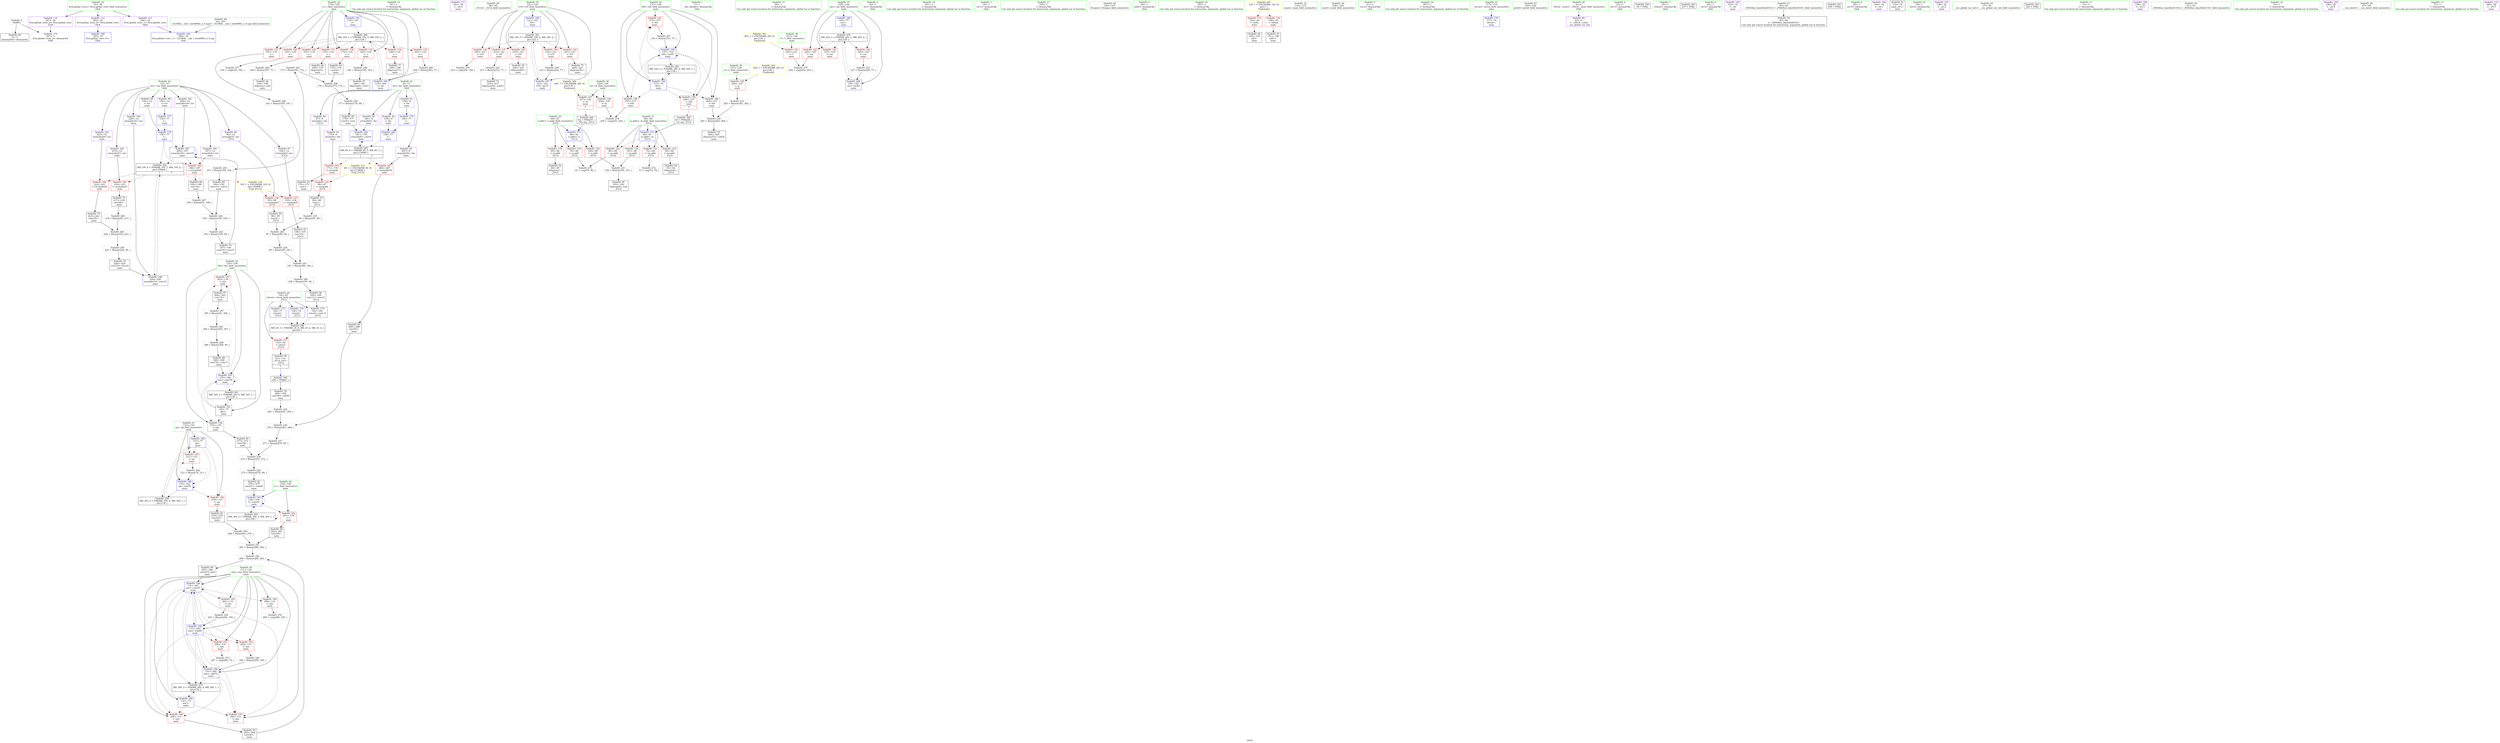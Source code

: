 digraph "SVFG" {
	label="SVFG";

	Node0x55a3c2ee62e0 [shape=record,color=grey,label="{NodeID: 0\nNullPtr}"];
	Node0x55a3c2ee62e0 -> Node0x55a3c2ef95d0[style=solid];
	Node0x55a3c2ee62e0 -> Node0x55a3c2f0da20[style=solid];
	Node0x55a3c2f16410 [shape=record,color=grey,label="{NodeID: 263\n173 = Binary(91, 172, )\n}"];
	Node0x55a3c2f16410 -> Node0x55a3c2f15c90[style=solid];
	Node0x55a3c2f0e270 [shape=record,color=blue,label="{NodeID: 180\n158\<--77\n\<--\nmain\n}"];
	Node0x55a3c2f0e270 -> Node0x55a3c2f26070[style=dashed];
	Node0x55a3c2f06230 [shape=record,color=purple,label="{NodeID: 97\n104\<--12\narrayidx9\<--inv\n_Z1Cii\n}"];
	Node0x55a3c2f06230 -> Node0x55a3c2f0b6d0[style=solid];
	Node0x55a3c2f03e70 [shape=record,color=green,label="{NodeID: 14\n91\<--1\n\<--dummyObj\nCan only get source location for instruction, argument, global var or function.}"];
	Node0x55a3c2f17910 [shape=record,color=grey,label="{NodeID: 277\n164 = cmp(163, 165, )\n}"];
	Node0x55a3c2f08e90 [shape=record,color=blue,label="{NodeID: 194\n131\<--287\nans\<--conv67\nmain\n}"];
	Node0x55a3c2f08e90 -> Node0x55a3c2f0c7e0[style=dashed];
	Node0x55a3c2f08e90 -> Node0x55a3c2f0c8b0[style=dashed];
	Node0x55a3c2f08e90 -> Node0x55a3c2f0c980[style=dashed];
	Node0x55a3c2f08e90 -> Node0x55a3c2f0ca50[style=dashed];
	Node0x55a3c2f08e90 -> Node0x55a3c2f0cb20[style=dashed];
	Node0x55a3c2f08e90 -> Node0x55a3c2f0cbf0[style=dashed];
	Node0x55a3c2f08e90 -> Node0x55a3c2f08e90[style=dashed];
	Node0x55a3c2f08e90 -> Node0x55a3c2f08f60[style=dashed];
	Node0x55a3c2f08e90 -> Node0x55a3c2f09030[style=dashed];
	Node0x55a3c2f08e90 -> Node0x55a3c2f21070[style=dashed];
	Node0x55a3c2f05d70 [shape=record,color=purple,label="{NodeID: 111\n321\<--30\n\<--.str.6\nmain\n}"];
	Node0x55a3c2f04850 [shape=record,color=green,label="{NodeID: 28\n59\<--60\n_Z1Cii\<--_Z1Cii_field_insensitive\n}"];
	Node0x55a3c2f24c70 [shape=record,color=black,label="{NodeID: 291\nMR_18V_3 = PHI(MR_18V_4, MR_18V_2, )\npts\{122 \}\n}"];
	Node0x55a3c2f24c70 -> Node0x55a3c2f0be20[style=dashed];
	Node0x55a3c2f24c70 -> Node0x55a3c2f0bef0[style=dashed];
	Node0x55a3c2f24c70 -> Node0x55a3c2f0bfc0[style=dashed];
	Node0x55a3c2f24c70 -> Node0x55a3c2f0c090[style=dashed];
	Node0x55a3c2f24c70 -> Node0x55a3c2f0c160[style=dashed];
	Node0x55a3c2f24c70 -> Node0x55a3c2f0e820[style=dashed];
	Node0x55a3c2f0b530 [shape=record,color=red,label="{NodeID: 125\n88\<--87\n\<--arrayidx\n_Z1Cii\n}"];
	Node0x55a3c2f0b530 -> Node0x55a3c2f06a00[style=solid];
	Node0x55a3c2f053e0 [shape=record,color=green,label="{NodeID: 42\n135\<--136\nbin\<--bin_field_insensitive\nmain\n}"];
	Node0x55a3c2f053e0 -> Node0x55a3c2f0ce60[style=solid];
	Node0x55a3c2f053e0 -> Node0x55a3c2f0cf30[style=solid];
	Node0x55a3c2f053e0 -> Node0x55a3c2f0eb60[style=solid];
	Node0x55a3c2f053e0 -> Node0x55a3c2f09100[style=solid];
	Node0x55a3c2f0c090 [shape=record,color=red,label="{NodeID: 139\n227\<--121\n\<--i19\nmain\n}"];
	Node0x55a3c2f0c090 -> Node0x55a3c2f07d80[style=solid];
	Node0x55a3c2f06c70 [shape=record,color=black,label="{NodeID: 56\n103\<--102\nidxprom8\<--sub\n_Z1Cii\n}"];
	Node0x55a3c2f12b80 [shape=record,color=grey,label="{NodeID: 236\n270 = Binary(261, 269, )\n}"];
	Node0x55a3c2f12b80 -> Node0x55a3c2f12d00[style=solid];
	Node0x55a3c2f0cbf0 [shape=record,color=red,label="{NodeID: 153\n320\<--131\n\<--ans\nmain\n}"];
	Node0x55a3c2f077d0 [shape=record,color=black,label="{NodeID: 70\n197\<--196\nconv16\<--rem15\nmain\n}"];
	Node0x55a3c2f077d0 -> Node0x55a3c2f0e4e0[style=solid];
	Node0x55a3c2f0a1c0 [shape=record,color=grey,label="{NodeID: 250\n280 = Binary(91, 279, )\n}"];
	Node0x55a3c2f0a1c0 -> Node0x55a3c2f0a340[style=solid];
	Node0x55a3c2f0d750 [shape=record,color=red,label="{NodeID: 167\n268\<--267\n\<--arrayidx54\nmain\n}"];
	Node0x55a3c2f0d750 -> Node0x55a3c2f07ff0[style=solid];
	Node0x55a3c2f08330 [shape=record,color=black,label="{NodeID: 84\n282\<--281\nconv64\<--\nmain\n}"];
	Node0x55a3c2f08330 -> Node0x55a3c2f0a340[style=solid];
	Node0x55a3c2ef7e50 [shape=record,color=green,label="{NodeID: 1\n7\<--1\n__dso_handle\<--dummyObj\nGlob }"];
	Node0x55a3c2f16590 [shape=record,color=grey,label="{NodeID: 264\n224 = Binary(218, 223, )\n}"];
	Node0x55a3c2f16590 -> Node0x55a3c2f16710[style=solid];
	Node0x55a3c2f0e340 [shape=record,color=blue,label="{NodeID: 181\n119\<--161\ni\<--\nmain\n}"];
	Node0x55a3c2f0e340 -> Node0x55a3c2f25b70[style=dashed];
	Node0x55a3c2f06300 [shape=record,color=purple,label="{NodeID: 98\n152\<--12\n\<--inv\nmain\n}"];
	Node0x55a3c2f06300 -> Node0x55a3c2f0e000[style=solid];
	Node0x55a3c2f03f00 [shape=record,color=green,label="{NodeID: 15\n99\<--1\n\<--dummyObj\nCan only get source location for instruction, argument, global var or function.}"];
	Node0x55a3c2f20b70 [shape=record,color=black,label="{NodeID: 278\nMR_22V_3 = PHI(MR_22V_4, MR_22V_2, )\npts\{126 \}\n}"];
	Node0x55a3c2f20b70 -> Node0x55a3c2f0c300[style=dashed];
	Node0x55a3c2f20b70 -> Node0x55a3c2f0c3d0[style=dashed];
	Node0x55a3c2f20b70 -> Node0x55a3c2f0c4a0[style=dashed];
	Node0x55a3c2f20b70 -> Node0x55a3c2f09370[style=dashed];
	Node0x55a3c2f08f60 [shape=record,color=blue,label="{NodeID: 195\n131\<--293\nans\<--sub69\nmain\n}"];
	Node0x55a3c2f08f60 -> Node0x55a3c2f0c7e0[style=dashed];
	Node0x55a3c2f08f60 -> Node0x55a3c2f0ca50[style=dashed];
	Node0x55a3c2f08f60 -> Node0x55a3c2f0cb20[style=dashed];
	Node0x55a3c2f08f60 -> Node0x55a3c2f0cbf0[style=dashed];
	Node0x55a3c2f08f60 -> Node0x55a3c2f08e90[style=dashed];
	Node0x55a3c2f08f60 -> Node0x55a3c2f09030[style=dashed];
	Node0x55a3c2f08f60 -> Node0x55a3c2f21070[style=dashed];
	Node0x55a3c2f05e40 [shape=record,color=purple,label="{NodeID: 112\n345\<--32\nllvm.global_ctors_0\<--llvm.global_ctors\nGlob }"];
	Node0x55a3c2f05e40 -> Node0x55a3c2f0d820[style=solid];
	Node0x55a3c2f04920 [shape=record,color=green,label="{NodeID: 29\n64\<--65\nretval\<--retval_field_insensitive\n_Z1Cii\n}"];
	Node0x55a3c2f04920 -> Node0x55a3c2f0aeb0[style=solid];
	Node0x55a3c2f04920 -> Node0x55a3c2f0dcc0[style=solid];
	Node0x55a3c2f04920 -> Node0x55a3c2f0dd90[style=solid];
	Node0x55a3c2f04920 -> Node0x55a3c2f0de60[style=solid];
	Node0x55a3c2f25170 [shape=record,color=black,label="{NodeID: 292\nMR_10V_6 = PHI(MR_10V_7, MR_10V_4, )\npts\{150000 \}\n|{|<s3>7}}"];
	Node0x55a3c2f25170 -> Node0x55a3c2f0d5b0[style=dashed];
	Node0x55a3c2f25170 -> Node0x55a3c2f0d680[style=dashed];
	Node0x55a3c2f25170 -> Node0x55a3c2f0e750[style=dashed];
	Node0x55a3c2f25170:s3 -> Node0x55a3c2f28980[style=dashed,color=red];
	Node0x55a3c2f0b600 [shape=record,color=red,label="{NodeID: 126\n95\<--94\n\<--arrayidx5\n_Z1Cii\n}"];
	Node0x55a3c2f0b600 -> Node0x55a3c2f06ba0[style=solid];
	Node0x55a3c2f054b0 [shape=record,color=green,label="{NodeID: 43\n137\<--138\ni44\<--i44_field_insensitive\nmain\n}"];
	Node0x55a3c2f054b0 -> Node0x55a3c2f0d000[style=solid];
	Node0x55a3c2f054b0 -> Node0x55a3c2f0d0d0[style=solid];
	Node0x55a3c2f054b0 -> Node0x55a3c2f0d1a0[style=solid];
	Node0x55a3c2f054b0 -> Node0x55a3c2f0d270[style=solid];
	Node0x55a3c2f054b0 -> Node0x55a3c2f08cf0[style=solid];
	Node0x55a3c2f054b0 -> Node0x55a3c2f092a0[style=solid];
	Node0x55a3c2f0c160 [shape=record,color=red,label="{NodeID: 140\n232\<--121\n\<--i19\nmain\n}"];
	Node0x55a3c2f0c160 -> Node0x55a3c2f0a940[style=solid];
	Node0x55a3c2f06d40 [shape=record,color=black,label="{NodeID: 57\n106\<--105\nconv10\<--\n_Z1Cii\n}"];
	Node0x55a3c2f06d40 -> Node0x55a3c2f13300[style=solid];
	Node0x55a3c2f12d00 [shape=record,color=grey,label="{NodeID: 237\n271 = Binary(270, 99, )\n}"];
	Node0x55a3c2f12d00 -> Node0x55a3c2f13000[style=solid];
	Node0x55a3c2f0ccc0 [shape=record,color=red,label="{NodeID: 154\n278\<--133\n\<--op\nmain\n}"];
	Node0x55a3c2f0ccc0 -> Node0x55a3c2f08260[style=solid];
	Node0x55a3c2f078a0 [shape=record,color=black,label="{NodeID: 71\n199\<--198\nidxprom17\<--\nmain\n}"];
	Node0x55a3c2f0a340 [shape=record,color=grey,label="{NodeID: 251\n283 = Binary(280, 282, )\n}"];
	Node0x55a3c2f0a340 -> Node0x55a3c2f0a4c0[style=solid];
	Node0x55a3c2f0d820 [shape=record,color=blue,label="{NodeID: 168\n345\<--33\nllvm.global_ctors_0\<--\nGlob }"];
	Node0x55a3c2f08400 [shape=record,color=black,label="{NodeID: 85\n285\<--284\nconv66\<--\nmain\n}"];
	Node0x55a3c2f08400 -> Node0x55a3c2f0a4c0[style=solid];
	Node0x55a3c2ee60b0 [shape=record,color=green,label="{NodeID: 2\n16\<--1\n.str\<--dummyObj\nGlob }"];
	Node0x55a3c2f16710 [shape=record,color=grey,label="{NodeID: 265\n225 = Binary(224, 99, )\n}"];
	Node0x55a3c2f16710 -> Node0x55a3c2f07cb0[style=solid];
	Node0x55a3c2f0e410 [shape=record,color=blue,label="{NodeID: 182\n181\<--178\narrayidx6\<--conv4\nmain\n}"];
	Node0x55a3c2f0e410 -> Node0x55a3c2f26070[style=dashed];
	Node0x55a3c2f063d0 [shape=record,color=purple,label="{NodeID: 99\n154\<--12\n\<--inv\nmain\n}"];
	Node0x55a3c2f063d0 -> Node0x55a3c2f0e0d0[style=solid];
	Node0x55a3c2f03f90 [shape=record,color=green,label="{NodeID: 16\n161\<--1\n\<--dummyObj\nCan only get source location for instruction, argument, global var or function.}"];
	Node0x55a3c2f21070 [shape=record,color=black,label="{NodeID: 279\nMR_28V_2 = PHI(MR_28V_4, MR_28V_1, )\npts\{132 \}\n}"];
	Node0x55a3c2f21070 -> Node0x55a3c2f0e9c0[style=dashed];
	Node0x55a3c2f09030 [shape=record,color=blue,label="{NodeID: 196\n131\<--300\nans\<--add72\nmain\n}"];
	Node0x55a3c2f09030 -> Node0x55a3c2f0c7e0[style=dashed];
	Node0x55a3c2f09030 -> Node0x55a3c2f0cbf0[style=dashed];
	Node0x55a3c2f09030 -> Node0x55a3c2f08e90[style=dashed];
	Node0x55a3c2f09030 -> Node0x55a3c2f21070[style=dashed];
	Node0x55a3c2f05f10 [shape=record,color=purple,label="{NodeID: 113\n346\<--32\nllvm.global_ctors_1\<--llvm.global_ctors\nGlob }"];
	Node0x55a3c2f05f10 -> Node0x55a3c2f0d920[style=solid];
	Node0x55a3c2f049f0 [shape=record,color=green,label="{NodeID: 30\n66\<--67\nn.addr\<--n.addr_field_insensitive\n_Z1Cii\n}"];
	Node0x55a3c2f049f0 -> Node0x55a3c2f0af80[style=solid];
	Node0x55a3c2f049f0 -> Node0x55a3c2f0b050[style=solid];
	Node0x55a3c2f049f0 -> Node0x55a3c2f0b120[style=solid];
	Node0x55a3c2f049f0 -> Node0x55a3c2f0db20[style=solid];
	Node0x55a3c2f0b6d0 [shape=record,color=red,label="{NodeID: 127\n105\<--104\n\<--arrayidx9\n_Z1Cii\n}"];
	Node0x55a3c2f0b6d0 -> Node0x55a3c2f06d40[style=solid];
	Node0x55a3c2f05580 [shape=record,color=green,label="{NodeID: 44\n139\<--140\nt\<--t_field_insensitive\nmain\n}"];
	Node0x55a3c2f05580 -> Node0x55a3c2f0d340[style=solid];
	Node0x55a3c2f05580 -> Node0x55a3c2f08dc0[style=solid];
	Node0x55a3c2f0c230 [shape=record,color=red,label="{NodeID: 141\n243\<--123\n\<--T\nmain\n}"];
	Node0x55a3c2f0c230 -> Node0x55a3c2f17610[style=solid];
	Node0x55a3c2f06e10 [shape=record,color=black,label="{NodeID: 58\n109\<--108\nconv13\<--rem12\n_Z1Cii\n}"];
	Node0x55a3c2f06e10 -> Node0x55a3c2f0de60[style=solid];
	Node0x55a3c2f12e80 [shape=record,color=grey,label="{NodeID: 238\n98 = Binary(97, 99, )\n}"];
	Node0x55a3c2f12e80 -> Node0x55a3c2f13300[style=solid];
	Node0x55a3c2f0cd90 [shape=record,color=red,label="{NodeID: 155\n311\<--133\n\<--op\nmain\n}"];
	Node0x55a3c2f0cd90 -> Node0x55a3c2f16290[style=solid];
	Node0x55a3c2f07970 [shape=record,color=black,label="{NodeID: 72\n214\<--213\nidxprom24\<--sub23\nmain\n}"];
	Node0x55a3c2f0a4c0 [shape=record,color=grey,label="{NodeID: 252\n286 = Binary(285, 283, )\n}"];
	Node0x55a3c2f0a4c0 -> Node0x55a3c2f084d0[style=solid];
	Node0x55a3c2f0d920 [shape=record,color=blue,label="{NodeID: 169\n346\<--34\nllvm.global_ctors_1\<--_GLOBAL__sub_I_lzw4896s_2_0.cpp\nGlob }"];
	Node0x55a3c2f084d0 [shape=record,color=black,label="{NodeID: 86\n287\<--286\nconv67\<--add\nmain\n}"];
	Node0x55a3c2f084d0 -> Node0x55a3c2f08e90[style=solid];
	Node0x55a3c2ef8310 [shape=record,color=green,label="{NodeID: 3\n18\<--1\n.str.1\<--dummyObj\nGlob }"];
	Node0x55a3c2f16890 [shape=record,color=grey,label="{NodeID: 266\n168 = Binary(167, 77, )\n}"];
	Node0x55a3c2f16890 -> Node0x55a3c2f07150[style=solid];
	Node0x55a3c2f0e4e0 [shape=record,color=blue,label="{NodeID: 183\n200\<--197\narrayidx18\<--conv16\nmain\n}"];
	Node0x55a3c2f0e4e0 -> Node0x55a3c2f0d4e0[style=dashed];
	Node0x55a3c2f0e4e0 -> Node0x55a3c2f0e4e0[style=dashed];
	Node0x55a3c2f0e4e0 -> Node0x55a3c2f25170[style=dashed];
	Node0x55a3c2f064a0 [shape=record,color=purple,label="{NodeID: 100\n187\<--12\narrayidx9\<--inv\nmain\n}"];
	Node0x55a3c2f064a0 -> Node0x55a3c2f0d4e0[style=solid];
	Node0x55a3c2f04020 [shape=record,color=green,label="{NodeID: 17\n165\<--1\n\<--dummyObj\nCan only get source location for instruction, argument, global var or function.}"];
	Node0x55a3c2f21570 [shape=record,color=black,label="{NodeID: 280\nMR_30V_2 = PHI(MR_30V_4, MR_30V_1, )\npts\{134 \}\n}"];
	Node0x55a3c2f21570 -> Node0x55a3c2f0ea90[style=dashed];
	Node0x55a3c2f09100 [shape=record,color=blue,label="{NodeID: 197\n135\<--309\nbin\<--conv78\nmain\n}"];
	Node0x55a3c2f09100 -> Node0x55a3c2f0ce60[style=dashed];
	Node0x55a3c2f09100 -> Node0x55a3c2f0cf30[style=dashed];
	Node0x55a3c2f09100 -> Node0x55a3c2f09100[style=dashed];
	Node0x55a3c2f09100 -> Node0x55a3c2f21a70[style=dashed];
	Node0x55a3c2f06010 [shape=record,color=purple,label="{NodeID: 114\n347\<--32\nllvm.global_ctors_2\<--llvm.global_ctors\nGlob }"];
	Node0x55a3c2f06010 -> Node0x55a3c2f0da20[style=solid];
	Node0x55a3c2f04ac0 [shape=record,color=green,label="{NodeID: 31\n68\<--69\nm.addr\<--m.addr_field_insensitive\n_Z1Cii\n}"];
	Node0x55a3c2f04ac0 -> Node0x55a3c2f0b1f0[style=solid];
	Node0x55a3c2f04ac0 -> Node0x55a3c2f0b2c0[style=solid];
	Node0x55a3c2f04ac0 -> Node0x55a3c2f0b390[style=solid];
	Node0x55a3c2f04ac0 -> Node0x55a3c2f0b460[style=solid];
	Node0x55a3c2f04ac0 -> Node0x55a3c2f0dbf0[style=solid];
	Node0x55a3c2f25b70 [shape=record,color=black,label="{NodeID: 294\nMR_16V_3 = PHI(MR_16V_4, MR_16V_2, )\npts\{120 \}\n}"];
	Node0x55a3c2f25b70 -> Node0x55a3c2f0b7a0[style=dashed];
	Node0x55a3c2f25b70 -> Node0x55a3c2f0b870[style=dashed];
	Node0x55a3c2f25b70 -> Node0x55a3c2f0b940[style=dashed];
	Node0x55a3c2f25b70 -> Node0x55a3c2f0ba10[style=dashed];
	Node0x55a3c2f25b70 -> Node0x55a3c2f0bae0[style=dashed];
	Node0x55a3c2f25b70 -> Node0x55a3c2f0bbb0[style=dashed];
	Node0x55a3c2f25b70 -> Node0x55a3c2f0bc80[style=dashed];
	Node0x55a3c2f25b70 -> Node0x55a3c2f0bd50[style=dashed];
	Node0x55a3c2f25b70 -> Node0x55a3c2f0e5b0[style=dashed];
	Node0x55a3c2f0b7a0 [shape=record,color=red,label="{NodeID: 128\n163\<--119\n\<--i\nmain\n}"];
	Node0x55a3c2f0b7a0 -> Node0x55a3c2f17910[style=solid];
	Node0x55a3c2f05650 [shape=record,color=green,label="{NodeID: 45\n146\<--147\nfreopen\<--freopen_field_insensitive\n}"];
	Node0x55a3c2f0c300 [shape=record,color=red,label="{NodeID: 142\n242\<--125\n\<--cas\nmain\n}"];
	Node0x55a3c2f0c300 -> Node0x55a3c2f17610[style=solid];
	Node0x55a3c2f06ee0 [shape=record,color=black,label="{NodeID: 59\n61\<--112\n_Z1Cii_ret\<--\n_Z1Cii\n|{<s0>7}}"];
	Node0x55a3c2f06ee0:s0 -> Node0x55a3c2f35b40[style=solid,color=blue];
	Node0x55a3c2f13000 [shape=record,color=grey,label="{NodeID: 239\n274 = Binary(271, 273, )\n}"];
	Node0x55a3c2f13000 -> Node0x55a3c2f13480[style=solid];
	Node0x55a3c2f0ce60 [shape=record,color=red,label="{NodeID: 156\n272\<--135\n\<--bin\nmain\n}"];
	Node0x55a3c2f0ce60 -> Node0x55a3c2f080c0[style=solid];
	Node0x55a3c2f07a40 [shape=record,color=black,label="{NodeID: 73\n217\<--216\nconv26\<--\nmain\n}"];
	Node0x55a3c2f07a40 -> Node0x55a3c2f16d10[style=solid];
	Node0x55a3c2f0a640 [shape=record,color=grey,label="{NodeID: 253\n327 = Binary(326, 77, )\n}"];
	Node0x55a3c2f0a640 -> Node0x55a3c2f09370[style=solid];
	Node0x55a3c2f0da20 [shape=record,color=blue, style = dotted,label="{NodeID: 170\n347\<--3\nllvm.global_ctors_2\<--dummyVal\nGlob }"];
	Node0x55a3c2f085a0 [shape=record,color=black,label="{NodeID: 87\n304\<--303\nconv74\<--\nmain\n}"];
	Node0x55a3c2f085a0 -> Node0x55a3c2f0ac40[style=solid];
	Node0x55a3c2ee64e0 [shape=record,color=green,label="{NodeID: 4\n20\<--1\nstdin\<--dummyObj\nGlob }"];
	Node0x55a3c2f16a10 [shape=record,color=grey,label="{NodeID: 267\n316 = Binary(315, 77, )\n}"];
	Node0x55a3c2f16a10 -> Node0x55a3c2f092a0[style=solid];
	Node0x55a3c2f0e5b0 [shape=record,color=blue,label="{NodeID: 184\n119\<--204\ni\<--inc\nmain\n}"];
	Node0x55a3c2f0e5b0 -> Node0x55a3c2f25b70[style=dashed];
	Node0x55a3c2f06570 [shape=record,color=purple,label="{NodeID: 101\n200\<--12\narrayidx18\<--inv\nmain\n}"];
	Node0x55a3c2f06570 -> Node0x55a3c2f0e4e0[style=solid];
	Node0x55a3c2f040b0 [shape=record,color=green,label="{NodeID: 18\n185\<--1\n\<--dummyObj\nCan only get source location for instruction, argument, global var or function.}"];
	Node0x55a3c2f21a70 [shape=record,color=black,label="{NodeID: 281\nMR_32V_2 = PHI(MR_32V_4, MR_32V_1, )\npts\{136 \}\n}"];
	Node0x55a3c2f21a70 -> Node0x55a3c2f0eb60[style=dashed];
	Node0x55a3c2f091d0 [shape=record,color=blue,label="{NodeID: 198\n133\<--312\nop\<--sub79\nmain\n}"];
	Node0x55a3c2f091d0 -> Node0x55a3c2f0ccc0[style=dashed];
	Node0x55a3c2f091d0 -> Node0x55a3c2f0cd90[style=dashed];
	Node0x55a3c2f091d0 -> Node0x55a3c2f091d0[style=dashed];
	Node0x55a3c2f091d0 -> Node0x55a3c2f21570[style=dashed];
	Node0x55a3c2f0ad10 [shape=record,color=red,label="{NodeID: 115\n142\<--20\n\<--stdin\nmain\n}"];
	Node0x55a3c2f0ad10 -> Node0x55a3c2f06fb0[style=solid];
	Node0x55a3c2f04b90 [shape=record,color=green,label="{NodeID: 32\n114\<--115\nmain\<--main_field_insensitive\n}"];
	Node0x55a3c2f26070 [shape=record,color=black,label="{NodeID: 295\nMR_8V_4 = PHI(MR_8V_5, MR_8V_3, )\npts\{110000 \}\n|{|<s3>7}}"];
	Node0x55a3c2f26070 -> Node0x55a3c2f0d410[style=dashed];
	Node0x55a3c2f26070 -> Node0x55a3c2f0d750[style=dashed];
	Node0x55a3c2f26070 -> Node0x55a3c2f0e410[style=dashed];
	Node0x55a3c2f26070:s3 -> Node0x55a3c2f288a0[style=dashed,color=red];
	Node0x55a3c2f0b870 [shape=record,color=red,label="{NodeID: 129\n167\<--119\n\<--i\nmain\n}"];
	Node0x55a3c2f0b870 -> Node0x55a3c2f16890[style=solid];
	Node0x55a3c2f05750 [shape=record,color=green,label="{NodeID: 46\n238\<--239\nscanf\<--scanf_field_insensitive\n}"];
	Node0x55a3c2f0c3d0 [shape=record,color=red,label="{NodeID: 143\n319\<--125\n\<--cas\nmain\n}"];
	Node0x55a3c2f06fb0 [shape=record,color=black,label="{NodeID: 60\n145\<--142\ncall\<--\nmain\n}"];
	Node0x55a3c2f13180 [shape=record,color=grey,label="{NodeID: 240\n97 = Binary(90, 96, )\n}"];
	Node0x55a3c2f13180 -> Node0x55a3c2f12e80[style=solid];
	Node0x55a3c2f0cf30 [shape=record,color=red,label="{NodeID: 157\n303\<--135\n\<--bin\nmain\n}"];
	Node0x55a3c2f0cf30 -> Node0x55a3c2f085a0[style=solid];
	Node0x55a3c2f07b10 [shape=record,color=black,label="{NodeID: 74\n220\<--219\nidxprom28\<--\nmain\n}"];
	Node0x55a3c2f0a7c0 [shape=record,color=grey,label="{NodeID: 254\n293 = Binary(292, 185, )\n}"];
	Node0x55a3c2f0a7c0 -> Node0x55a3c2f08f60[style=solid];
	Node0x55a3c2f0db20 [shape=record,color=blue,label="{NodeID: 171\n66\<--62\nn.addr\<--n\n_Z1Cii\n}"];
	Node0x55a3c2f0db20 -> Node0x55a3c2f0af80[style=dashed];
	Node0x55a3c2f0db20 -> Node0x55a3c2f0b050[style=dashed];
	Node0x55a3c2f0db20 -> Node0x55a3c2f0b120[style=dashed];
	Node0x55a3c2f08670 [shape=record,color=black,label="{NodeID: 88\n309\<--308\nconv78\<--rem77\nmain\n}"];
	Node0x55a3c2f08670 -> Node0x55a3c2f09100[style=solid];
	Node0x55a3c2ee6570 [shape=record,color=green,label="{NodeID: 5\n21\<--1\n.str.2\<--dummyObj\nGlob }"];
	Node0x55a3c2f16b90 [shape=record,color=grey,label="{NodeID: 268\n204 = Binary(203, 77, )\n}"];
	Node0x55a3c2f16b90 -> Node0x55a3c2f0e5b0[style=solid];
	Node0x55a3c2f0e680 [shape=record,color=blue,label="{NodeID: 185\n121\<--161\ni19\<--\nmain\n}"];
	Node0x55a3c2f0e680 -> Node0x55a3c2f24c70[style=dashed];
	Node0x55a3c2f06640 [shape=record,color=purple,label="{NodeID: 102\n215\<--12\narrayidx25\<--inv\nmain\n}"];
	Node0x55a3c2f06640 -> Node0x55a3c2f0d5b0[style=solid];
	Node0x55a3c2f04140 [shape=record,color=green,label="{NodeID: 19\n307\<--1\n\<--dummyObj\nCan only get source location for instruction, argument, global var or function.}"];
	Node0x55a3c2f21f70 [shape=record,color=black,label="{NodeID: 282\nMR_34V_2 = PHI(MR_34V_4, MR_34V_1, )\npts\{138 \}\n}"];
	Node0x55a3c2f21f70 -> Node0x55a3c2f08cf0[style=dashed];
	Node0x55a3c2f092a0 [shape=record,color=blue,label="{NodeID: 199\n137\<--316\ni44\<--inc81\nmain\n}"];
	Node0x55a3c2f092a0 -> Node0x55a3c2f0d000[style=dashed];
	Node0x55a3c2f092a0 -> Node0x55a3c2f0d0d0[style=dashed];
	Node0x55a3c2f092a0 -> Node0x55a3c2f0d1a0[style=dashed];
	Node0x55a3c2f092a0 -> Node0x55a3c2f0d270[style=dashed];
	Node0x55a3c2f092a0 -> Node0x55a3c2f092a0[style=dashed];
	Node0x55a3c2f092a0 -> Node0x55a3c2f21f70[style=dashed];
	Node0x55a3c2f0ade0 [shape=record,color=red,label="{NodeID: 116\n148\<--25\n\<--stdout\nmain\n}"];
	Node0x55a3c2f0ade0 -> Node0x55a3c2f07080[style=solid];
	Node0x55a3c2f04c90 [shape=record,color=green,label="{NodeID: 33\n117\<--118\nretval\<--retval_field_insensitive\nmain\n}"];
	Node0x55a3c2f04c90 -> Node0x55a3c2f0df30[style=solid];
	Node0x55a3c2f0b940 [shape=record,color=red,label="{NodeID: 130\n174\<--119\n\<--i\nmain\n}"];
	Node0x55a3c2f0b940 -> Node0x55a3c2f072f0[style=solid];
	Node0x55a3c2f05850 [shape=record,color=green,label="{NodeID: 47\n323\<--324\nprintf\<--printf_field_insensitive\n}"];
	Node0x55a3c2f0c4a0 [shape=record,color=red,label="{NodeID: 144\n326\<--125\n\<--cas\nmain\n}"];
	Node0x55a3c2f0c4a0 -> Node0x55a3c2f0a640[style=solid];
	Node0x55a3c2f07080 [shape=record,color=black,label="{NodeID: 61\n151\<--148\ncall1\<--\nmain\n}"];
	Node0x55a3c2f13300 [shape=record,color=grey,label="{NodeID: 241\n107 = Binary(98, 106, )\n}"];
	Node0x55a3c2f13300 -> Node0x55a3c2f09ec0[style=solid];
	Node0x55a3c2f0d000 [shape=record,color=red,label="{NodeID: 158\n253\<--137\n\<--i44\nmain\n}"];
	Node0x55a3c2f0d000 -> Node0x55a3c2f17490[style=solid];
	Node0x55a3c2f07be0 [shape=record,color=black,label="{NodeID: 75\n223\<--222\nconv30\<--\nmain\n}"];
	Node0x55a3c2f07be0 -> Node0x55a3c2f16590[style=solid];
	Node0x55a3c2f0a940 [shape=record,color=grey,label="{NodeID: 255\n233 = Binary(232, 77, )\n}"];
	Node0x55a3c2f0a940 -> Node0x55a3c2f0e820[style=solid];
	Node0x55a3c2f0dbf0 [shape=record,color=blue,label="{NodeID: 172\n68\<--63\nm.addr\<--m\n_Z1Cii\n}"];
	Node0x55a3c2f0dbf0 -> Node0x55a3c2f0b1f0[style=dashed];
	Node0x55a3c2f0dbf0 -> Node0x55a3c2f0b2c0[style=dashed];
	Node0x55a3c2f0dbf0 -> Node0x55a3c2f0b390[style=dashed];
	Node0x55a3c2f0dbf0 -> Node0x55a3c2f0b460[style=dashed];
	Node0x55a3c2f08740 [shape=record,color=purple,label="{NodeID: 89\n43\<--4\n\<--_ZStL8__ioinit\n__cxx_global_var_init\n}"];
	Node0x55a3c2ee6600 [shape=record,color=green,label="{NodeID: 6\n23\<--1\n.str.3\<--dummyObj\nGlob }"];
	Node0x55a3c2f16d10 [shape=record,color=grey,label="{NodeID: 269\n218 = Binary(91, 217, )\n}"];
	Node0x55a3c2f16d10 -> Node0x55a3c2f16590[style=solid];
	Node0x55a3c2f0e750 [shape=record,color=blue,label="{NodeID: 186\n229\<--226\narrayidx35\<--conv33\nmain\n}"];
	Node0x55a3c2f0e750 -> Node0x55a3c2f25170[style=dashed];
	Node0x55a3c2f06710 [shape=record,color=purple,label="{NodeID: 103\n221\<--12\narrayidx29\<--inv\nmain\n}"];
	Node0x55a3c2f06710 -> Node0x55a3c2f0d680[style=solid];
	Node0x55a3c2f041d0 [shape=record,color=green,label="{NodeID: 20\n4\<--6\n_ZStL8__ioinit\<--_ZStL8__ioinit_field_insensitive\nGlob }"];
	Node0x55a3c2f041d0 -> Node0x55a3c2f08740[style=solid];
	Node0x55a3c2f22470 [shape=record,color=black,label="{NodeID: 283\nMR_36V_2 = PHI(MR_36V_3, MR_36V_1, )\npts\{140 \}\n}"];
	Node0x55a3c2f22470 -> Node0x55a3c2f08dc0[style=dashed];
	Node0x55a3c2f22470 -> Node0x55a3c2f22470[style=dashed];
	Node0x55a3c2f09370 [shape=record,color=blue,label="{NodeID: 200\n125\<--327\ncas\<--inc85\nmain\n}"];
	Node0x55a3c2f09370 -> Node0x55a3c2f20b70[style=dashed];
	Node0x55a3c2f0aeb0 [shape=record,color=red,label="{NodeID: 117\n112\<--64\n\<--retval\n_Z1Cii\n}"];
	Node0x55a3c2f0aeb0 -> Node0x55a3c2f06ee0[style=solid];
	Node0x55a3c2f04d60 [shape=record,color=green,label="{NodeID: 34\n119\<--120\ni\<--i_field_insensitive\nmain\n}"];
	Node0x55a3c2f04d60 -> Node0x55a3c2f0b7a0[style=solid];
	Node0x55a3c2f04d60 -> Node0x55a3c2f0b870[style=solid];
	Node0x55a3c2f04d60 -> Node0x55a3c2f0b940[style=solid];
	Node0x55a3c2f04d60 -> Node0x55a3c2f0ba10[style=solid];
	Node0x55a3c2f04d60 -> Node0x55a3c2f0bae0[style=solid];
	Node0x55a3c2f04d60 -> Node0x55a3c2f0bbb0[style=solid];
	Node0x55a3c2f04d60 -> Node0x55a3c2f0bc80[style=solid];
	Node0x55a3c2f04d60 -> Node0x55a3c2f0bd50[style=solid];
	Node0x55a3c2f04d60 -> Node0x55a3c2f0e340[style=solid];
	Node0x55a3c2f04d60 -> Node0x55a3c2f0e5b0[style=solid];
	Node0x55a3c2f26e70 [shape=record,color=yellow,style=double,label="{NodeID: 297\n12V_1 = ENCHI(MR_12V_0)\npts\{1 \}\nFun[main]}"];
	Node0x55a3c2f26e70 -> Node0x55a3c2f0ad10[style=dashed];
	Node0x55a3c2f26e70 -> Node0x55a3c2f0ade0[style=dashed];
	Node0x55a3c2f0ba10 [shape=record,color=red,label="{NodeID: 131\n179\<--119\n\<--i\nmain\n}"];
	Node0x55a3c2f0ba10 -> Node0x55a3c2f07490[style=solid];
	Node0x55a3c2ef94d0 [shape=record,color=green,label="{NodeID: 48\n34\<--341\n_GLOBAL__sub_I_lzw4896s_2_0.cpp\<--_GLOBAL__sub_I_lzw4896s_2_0.cpp_field_insensitive\n}"];
	Node0x55a3c2ef94d0 -> Node0x55a3c2f0d920[style=solid];
	Node0x55a3c2f0c570 [shape=record,color=red,label="{NodeID: 145\n262\<--127\n\<--n\nmain\n}"];
	Node0x55a3c2f0c570 -> Node0x55a3c2f12700[style=solid];
	Node0x55a3c2f07150 [shape=record,color=black,label="{NodeID: 62\n169\<--168\nidxprom\<--sub\nmain\n}"];
	Node0x55a3c2f13480 [shape=record,color=grey,label="{NodeID: 242\n275 = Binary(274, 99, )\n}"];
	Node0x55a3c2f13480 -> Node0x55a3c2f08190[style=solid];
	Node0x55a3c2f0d0d0 [shape=record,color=red,label="{NodeID: 159\n258\<--137\n\<--i44\nmain\n|{<s0>7}}"];
	Node0x55a3c2f0d0d0:s0 -> Node0x55a3c2f35f30[style=solid,color=red];
	Node0x55a3c2f07cb0 [shape=record,color=black,label="{NodeID: 76\n226\<--225\nconv33\<--rem32\nmain\n}"];
	Node0x55a3c2f07cb0 -> Node0x55a3c2f0e750[style=solid];
	Node0x55a3c2bf1070 [shape=record,color=black,label="{NodeID: 339\n44 = PHI()\n}"];
	Node0x55a3c2f0aac0 [shape=record,color=grey,label="{NodeID: 256\n184 = Binary(185, 183, )\n}"];
	Node0x55a3c2f0aac0 -> Node0x55a3c2f07560[style=solid];
	Node0x55a3c2f0dcc0 [shape=record,color=blue,label="{NodeID: 173\n64\<--77\nretval\<--\n_Z1Cii\n}"];
	Node0x55a3c2f0dcc0 -> Node0x55a3c2f24270[style=dashed];
	Node0x55a3c2f08810 [shape=record,color=purple,label="{NodeID: 90\n87\<--8\narrayidx\<--fac\n_Z1Cii\n}"];
	Node0x55a3c2f08810 -> Node0x55a3c2f0b530[style=solid];
	Node0x55a3c2ef7fb0 [shape=record,color=green,label="{NodeID: 7\n25\<--1\nstdout\<--dummyObj\nGlob }"];
	Node0x55a3c2f16e90 [shape=record,color=grey,label="{NodeID: 270\n210 = cmp(209, 165, )\n}"];
	Node0x55a3c2f0e820 [shape=record,color=blue,label="{NodeID: 187\n121\<--233\ni19\<--inc37\nmain\n}"];
	Node0x55a3c2f0e820 -> Node0x55a3c2f24c70[style=dashed];
	Node0x55a3c2f067e0 [shape=record,color=purple,label="{NodeID: 104\n229\<--12\narrayidx35\<--inv\nmain\n}"];
	Node0x55a3c2f067e0 -> Node0x55a3c2f0e750[style=solid];
	Node0x55a3c2f042a0 [shape=record,color=green,label="{NodeID: 21\n8\<--11\nfac\<--fac_field_insensitive\nGlob }"];
	Node0x55a3c2f042a0 -> Node0x55a3c2f08810[style=solid];
	Node0x55a3c2f042a0 -> Node0x55a3c2f088e0[style=solid];
	Node0x55a3c2f042a0 -> Node0x55a3c2f089b0[style=solid];
	Node0x55a3c2f042a0 -> Node0x55a3c2f08a80[style=solid];
	Node0x55a3c2f042a0 -> Node0x55a3c2f08b50[style=solid];
	Node0x55a3c2f042a0 -> Node0x55a3c2f08c20[style=solid];
	Node0x55a3c2f0af80 [shape=record,color=red,label="{NodeID: 118\n79\<--66\n\<--n.addr\n_Z1Cii\n}"];
	Node0x55a3c2f0af80 -> Node0x55a3c2f17010[style=solid];
	Node0x55a3c2f04e30 [shape=record,color=green,label="{NodeID: 35\n121\<--122\ni19\<--i19_field_insensitive\nmain\n}"];
	Node0x55a3c2f04e30 -> Node0x55a3c2f0be20[style=solid];
	Node0x55a3c2f04e30 -> Node0x55a3c2f0bef0[style=solid];
	Node0x55a3c2f04e30 -> Node0x55a3c2f0bfc0[style=solid];
	Node0x55a3c2f04e30 -> Node0x55a3c2f0c090[style=solid];
	Node0x55a3c2f04e30 -> Node0x55a3c2f0c160[style=solid];
	Node0x55a3c2f04e30 -> Node0x55a3c2f0e680[style=solid];
	Node0x55a3c2f04e30 -> Node0x55a3c2f0e820[style=solid];
	Node0x55a3c2f0bae0 [shape=record,color=red,label="{NodeID: 132\n183\<--119\n\<--i\nmain\n}"];
	Node0x55a3c2f0bae0 -> Node0x55a3c2f0aac0[style=solid];
	Node0x55a3c2ef95d0 [shape=record,color=black,label="{NodeID: 49\n2\<--3\ndummyVal\<--dummyVal\n}"];
	Node0x55a3c2f0c640 [shape=record,color=red,label="{NodeID: 146\n254\<--129\n\<--m\nmain\n}"];
	Node0x55a3c2f0c640 -> Node0x55a3c2f17490[style=solid];
	Node0x55a3c2f07220 [shape=record,color=black,label="{NodeID: 63\n172\<--171\nconv\<--\nmain\n}"];
	Node0x55a3c2f07220 -> Node0x55a3c2f16410[style=solid];
	Node0x55a3c2f13600 [shape=record,color=grey,label="{NodeID: 243\n196 = Binary(195, 99, )\n}"];
	Node0x55a3c2f13600 -> Node0x55a3c2f077d0[style=solid];
	Node0x55a3c2f0d1a0 [shape=record,color=red,label="{NodeID: 160\n264\<--137\n\<--i44\nmain\n}"];
	Node0x55a3c2f0d1a0 -> Node0x55a3c2f12280[style=solid];
	Node0x55a3c2f07d80 [shape=record,color=black,label="{NodeID: 77\n228\<--227\nidxprom34\<--\nmain\n}"];
	Node0x55a3c2f35940 [shape=record,color=black,label="{NodeID: 340\n237 = PHI()\n}"];
	Node0x55a3c2f0ac40 [shape=record,color=grey,label="{NodeID: 257\n305 = Binary(91, 304, )\n}"];
	Node0x55a3c2f0ac40 -> Node0x55a3c2f16110[style=solid];
	Node0x55a3c2f0dd90 [shape=record,color=blue,label="{NodeID: 174\n64\<--74\nretval\<--\n_Z1Cii\n}"];
	Node0x55a3c2f0dd90 -> Node0x55a3c2f24270[style=dashed];
	Node0x55a3c2f088e0 [shape=record,color=purple,label="{NodeID: 91\n156\<--8\n\<--fac\nmain\n}"];
	Node0x55a3c2f088e0 -> Node0x55a3c2f0e1a0[style=solid];
	Node0x55a3c2ef8040 [shape=record,color=green,label="{NodeID: 8\n26\<--1\n.str.4\<--dummyObj\nGlob }"];
	Node0x55a3c2f17010 [shape=record,color=grey,label="{NodeID: 271\n81 = cmp(79, 80, )\n}"];
	Node0x55a3c2f0e8f0 [shape=record,color=blue,label="{NodeID: 188\n125\<--77\ncas\<--\nmain\n}"];
	Node0x55a3c2f0e8f0 -> Node0x55a3c2f20b70[style=dashed];
	Node0x55a3c2f068b0 [shape=record,color=purple,label="{NodeID: 105\n143\<--16\n\<--.str\nmain\n}"];
	Node0x55a3c2f04370 [shape=record,color=green,label="{NodeID: 22\n12\<--15\ninv\<--inv_field_insensitive\nGlob }"];
	Node0x55a3c2f04370 -> Node0x55a3c2f06160[style=solid];
	Node0x55a3c2f04370 -> Node0x55a3c2f06230[style=solid];
	Node0x55a3c2f04370 -> Node0x55a3c2f06300[style=solid];
	Node0x55a3c2f04370 -> Node0x55a3c2f063d0[style=solid];
	Node0x55a3c2f04370 -> Node0x55a3c2f064a0[style=solid];
	Node0x55a3c2f04370 -> Node0x55a3c2f06570[style=solid];
	Node0x55a3c2f04370 -> Node0x55a3c2f06640[style=solid];
	Node0x55a3c2f04370 -> Node0x55a3c2f06710[style=solid];
	Node0x55a3c2f04370 -> Node0x55a3c2f067e0[style=solid];
	Node0x55a3c2f0b050 [shape=record,color=red,label="{NodeID: 119\n85\<--66\n\<--n.addr\n_Z1Cii\n}"];
	Node0x55a3c2f0b050 -> Node0x55a3c2f06970[style=solid];
	Node0x55a3c2f04f00 [shape=record,color=green,label="{NodeID: 36\n123\<--124\nT\<--T_field_insensitive\nmain\n}"];
	Node0x55a3c2f04f00 -> Node0x55a3c2f0c230[style=solid];
	Node0x55a3c2f0bbb0 [shape=record,color=red,label="{NodeID: 133\n191\<--119\n\<--i\nmain\n}"];
	Node0x55a3c2f0bbb0 -> Node0x55a3c2f13a80[style=solid];
	Node0x55a3c2ef96d0 [shape=record,color=black,label="{NodeID: 50\n45\<--46\n\<--_ZNSt8ios_base4InitD1Ev\nCan only get source location for instruction, argument, global var or function.}"];
	Node0x55a3c2f12280 [shape=record,color=grey,label="{NodeID: 230\n265 = Binary(263, 264, )\n}"];
	Node0x55a3c2f12280 -> Node0x55a3c2f07f20[style=solid];
	Node0x55a3c2f0c710 [shape=record,color=red,label="{NodeID: 147\n257\<--129\n\<--m\nmain\n|{<s0>7}}"];
	Node0x55a3c2f0c710:s0 -> Node0x55a3c2f35e00[style=solid,color=red];
	Node0x55a3c2f072f0 [shape=record,color=black,label="{NodeID: 64\n175\<--174\nconv2\<--\nmain\n}"];
	Node0x55a3c2f072f0 -> Node0x55a3c2f15c90[style=solid];
	Node0x55a3c2f13780 [shape=record,color=grey,label="{NodeID: 244\n195 = Binary(190, 194, )\n}"];
	Node0x55a3c2f13780 -> Node0x55a3c2f13600[style=solid];
	Node0x55a3c2f0d270 [shape=record,color=red,label="{NodeID: 161\n315\<--137\n\<--i44\nmain\n}"];
	Node0x55a3c2f0d270 -> Node0x55a3c2f16a10[style=solid];
	Node0x55a3c2f07e50 [shape=record,color=black,label="{NodeID: 78\n260\<--259\nconv49\<--call48\nmain\n}"];
	Node0x55a3c2f07e50 -> Node0x55a3c2f12880[style=solid];
	Node0x55a3c2f35a40 [shape=record,color=black,label="{NodeID: 341\n250 = PHI()\n}"];
	Node0x55a3c2f15c90 [shape=record,color=grey,label="{NodeID: 258\n176 = Binary(173, 175, )\n}"];
	Node0x55a3c2f15c90 -> Node0x55a3c2f15e10[style=solid];
	Node0x55a3c2f0de60 [shape=record,color=blue,label="{NodeID: 175\n64\<--109\nretval\<--conv13\n_Z1Cii\n}"];
	Node0x55a3c2f0de60 -> Node0x55a3c2f24270[style=dashed];
	Node0x55a3c2f089b0 [shape=record,color=purple,label="{NodeID: 92\n158\<--8\n\<--fac\nmain\n}"];
	Node0x55a3c2f089b0 -> Node0x55a3c2f0e270[style=solid];
	Node0x55a3c2ef80d0 [shape=record,color=green,label="{NodeID: 9\n28\<--1\n.str.5\<--dummyObj\nGlob }"];
	Node0x55a3c2f17190 [shape=record,color=grey,label="{NodeID: 272\n73 = cmp(72, 74, )\n}"];
	Node0x55a3c2f0e9c0 [shape=record,color=blue,label="{NodeID: 189\n131\<--74\nans\<--\nmain\n}"];
	Node0x55a3c2f0e9c0 -> Node0x55a3c2f0c7e0[style=dashed];
	Node0x55a3c2f0e9c0 -> Node0x55a3c2f0cbf0[style=dashed];
	Node0x55a3c2f0e9c0 -> Node0x55a3c2f08e90[style=dashed];
	Node0x55a3c2f0e9c0 -> Node0x55a3c2f21070[style=dashed];
	Node0x55a3c2f05960 [shape=record,color=purple,label="{NodeID: 106\n144\<--18\n\<--.str.1\nmain\n}"];
	Node0x55a3c2f04440 [shape=record,color=green,label="{NodeID: 23\n32\<--36\nllvm.global_ctors\<--llvm.global_ctors_field_insensitive\nGlob }"];
	Node0x55a3c2f04440 -> Node0x55a3c2f05e40[style=solid];
	Node0x55a3c2f04440 -> Node0x55a3c2f05f10[style=solid];
	Node0x55a3c2f04440 -> Node0x55a3c2f06010[style=solid];
	Node0x55a3c2f0b120 [shape=record,color=red,label="{NodeID: 120\n100\<--66\n\<--n.addr\n_Z1Cii\n}"];
	Node0x55a3c2f0b120 -> Node0x55a3c2f12400[style=solid];
	Node0x55a3c2f04fd0 [shape=record,color=green,label="{NodeID: 37\n125\<--126\ncas\<--cas_field_insensitive\nmain\n}"];
	Node0x55a3c2f04fd0 -> Node0x55a3c2f0c300[style=solid];
	Node0x55a3c2f04fd0 -> Node0x55a3c2f0c3d0[style=solid];
	Node0x55a3c2f04fd0 -> Node0x55a3c2f0c4a0[style=solid];
	Node0x55a3c2f04fd0 -> Node0x55a3c2f0e8f0[style=solid];
	Node0x55a3c2f04fd0 -> Node0x55a3c2f09370[style=solid];
	Node0x55a3c2f0bc80 [shape=record,color=red,label="{NodeID: 134\n198\<--119\n\<--i\nmain\n}"];
	Node0x55a3c2f0bc80 -> Node0x55a3c2f078a0[style=solid];
	Node0x55a3c2ef97d0 [shape=record,color=black,label="{NodeID: 51\n116\<--74\nmain_ret\<--\nmain\n}"];
	Node0x55a3c2f12400 [shape=record,color=grey,label="{NodeID: 231\n102 = Binary(100, 101, )\n}"];
	Node0x55a3c2f12400 -> Node0x55a3c2f06c70[style=solid];
	Node0x55a3c2f0c7e0 [shape=record,color=red,label="{NodeID: 148\n284\<--131\n\<--ans\nmain\n}"];
	Node0x55a3c2f0c7e0 -> Node0x55a3c2f08400[style=solid];
	Node0x55a3c2f073c0 [shape=record,color=black,label="{NodeID: 65\n178\<--177\nconv4\<--rem\nmain\n}"];
	Node0x55a3c2f073c0 -> Node0x55a3c2f0e410[style=solid];
	Node0x55a3c2f13900 [shape=record,color=grey,label="{NodeID: 245\n193 = Binary(185, 192, )\n}"];
	Node0x55a3c2f13900 -> Node0x55a3c2f07700[style=solid];
	Node0x55a3c2f0d340 [shape=record,color=red,label="{NodeID: 162\n281\<--139\n\<--t\nmain\n}"];
	Node0x55a3c2f0d340 -> Node0x55a3c2f08330[style=solid];
	Node0x55a3c2f07f20 [shape=record,color=black,label="{NodeID: 79\n266\<--265\nidxprom53\<--sub52\nmain\n}"];
	Node0x55a3c2f35b40 [shape=record,color=black,label="{NodeID: 342\n259 = PHI(61, )\n}"];
	Node0x55a3c2f35b40 -> Node0x55a3c2f07e50[style=solid];
	Node0x55a3c2f15e10 [shape=record,color=grey,label="{NodeID: 259\n177 = Binary(176, 99, )\n}"];
	Node0x55a3c2f15e10 -> Node0x55a3c2f073c0[style=solid];
	Node0x55a3c2f0df30 [shape=record,color=blue,label="{NodeID: 176\n117\<--74\nretval\<--\nmain\n}"];
	Node0x55a3c2f08a80 [shape=record,color=purple,label="{NodeID: 93\n170\<--8\narrayidx\<--fac\nmain\n}"];
	Node0x55a3c2f08a80 -> Node0x55a3c2f0d410[style=solid];
	Node0x55a3c2ef8160 [shape=record,color=green,label="{NodeID: 10\n30\<--1\n.str.6\<--dummyObj\nGlob }"];
	Node0x55a3c2f17310 [shape=record,color=grey,label="{NodeID: 273\n297 = cmp(296, 74, )\n}"];
	Node0x55a3c2f0ea90 [shape=record,color=blue,label="{NodeID: 190\n133\<--77\nop\<--\nmain\n}"];
	Node0x55a3c2f0ea90 -> Node0x55a3c2f0ccc0[style=dashed];
	Node0x55a3c2f0ea90 -> Node0x55a3c2f0cd90[style=dashed];
	Node0x55a3c2f0ea90 -> Node0x55a3c2f091d0[style=dashed];
	Node0x55a3c2f0ea90 -> Node0x55a3c2f21570[style=dashed];
	Node0x55a3c2f05a30 [shape=record,color=purple,label="{NodeID: 107\n149\<--21\n\<--.str.2\nmain\n}"];
	Node0x55a3c2f04510 [shape=record,color=green,label="{NodeID: 24\n37\<--38\n__cxx_global_var_init\<--__cxx_global_var_init_field_insensitive\n}"];
	Node0x55a3c2f0b1f0 [shape=record,color=red,label="{NodeID: 121\n72\<--68\n\<--m.addr\n_Z1Cii\n}"];
	Node0x55a3c2f0b1f0 -> Node0x55a3c2f17190[style=solid];
	Node0x55a3c2f050a0 [shape=record,color=green,label="{NodeID: 38\n127\<--128\nn\<--n_field_insensitive\nmain\n}"];
	Node0x55a3c2f050a0 -> Node0x55a3c2f0c570[style=solid];
	Node0x55a3c2f27c30 [shape=record,color=yellow,style=double,label="{NodeID: 301\n20V_1 = ENCHI(MR_20V_0)\npts\{124 \}\nFun[main]}"];
	Node0x55a3c2f27c30 -> Node0x55a3c2f0c230[style=dashed];
	Node0x55a3c2f0bd50 [shape=record,color=red,label="{NodeID: 135\n203\<--119\n\<--i\nmain\n}"];
	Node0x55a3c2f0bd50 -> Node0x55a3c2f16b90[style=solid];
	Node0x55a3c2f06970 [shape=record,color=black,label="{NodeID: 52\n86\<--85\nidxprom\<--\n_Z1Cii\n}"];
	Node0x55a3c2f288a0 [shape=record,color=yellow,style=double,label="{NodeID: 315\n8V_1 = ENCHI(MR_8V_0)\npts\{110000 \}\nFun[_Z1Cii]}"];
	Node0x55a3c2f288a0 -> Node0x55a3c2f0b530[style=dashed];
	Node0x55a3c2f12580 [shape=record,color=grey,label="{NodeID: 232\n213 = Binary(212, 77, )\n}"];
	Node0x55a3c2f12580 -> Node0x55a3c2f07970[style=solid];
	Node0x55a3c2f0c8b0 [shape=record,color=red,label="{NodeID: 149\n289\<--131\n\<--ans\nmain\n}"];
	Node0x55a3c2f0c8b0 -> Node0x55a3c2f17790[style=solid];
	Node0x55a3c2f07490 [shape=record,color=black,label="{NodeID: 66\n180\<--179\nidxprom5\<--\nmain\n}"];
	Node0x55a3c2f13a80 [shape=record,color=grey,label="{NodeID: 246\n192 = Binary(185, 191, )\n}"];
	Node0x55a3c2f13a80 -> Node0x55a3c2f13900[style=solid];
	Node0x55a3c2f0d410 [shape=record,color=red,label="{NodeID: 163\n171\<--170\n\<--arrayidx\nmain\n}"];
	Node0x55a3c2f0d410 -> Node0x55a3c2f07220[style=solid];
	Node0x55a3c2f07ff0 [shape=record,color=black,label="{NodeID: 80\n269\<--268\nconv55\<--\nmain\n}"];
	Node0x55a3c2f07ff0 -> Node0x55a3c2f12b80[style=solid];
	Node0x55a3c2f35d30 [shape=record,color=black,label="{NodeID: 343\n322 = PHI()\n}"];
	Node0x55a3c2f15f90 [shape=record,color=grey,label="{NodeID: 260\n308 = Binary(306, 99, )\n}"];
	Node0x55a3c2f15f90 -> Node0x55a3c2f08670[style=solid];
	Node0x55a3c2f0e000 [shape=record,color=blue,label="{NodeID: 177\n152\<--77\n\<--\nmain\n}"];
	Node0x55a3c2f0e000 -> Node0x55a3c2f0e0d0[style=dashed];
	Node0x55a3c2f08b50 [shape=record,color=purple,label="{NodeID: 94\n181\<--8\narrayidx6\<--fac\nmain\n}"];
	Node0x55a3c2f08b50 -> Node0x55a3c2f0e410[style=solid];
	Node0x55a3c2f03cc0 [shape=record,color=green,label="{NodeID: 11\n33\<--1\n\<--dummyObj\nCan only get source location for instruction, argument, global var or function.}"];
	Node0x55a3c2f17490 [shape=record,color=grey,label="{NodeID: 274\n255 = cmp(253, 254, )\n}"];
	Node0x55a3c2f0eb60 [shape=record,color=blue,label="{NodeID: 191\n135\<--77\nbin\<--\nmain\n}"];
	Node0x55a3c2f0eb60 -> Node0x55a3c2f0ce60[style=dashed];
	Node0x55a3c2f0eb60 -> Node0x55a3c2f0cf30[style=dashed];
	Node0x55a3c2f0eb60 -> Node0x55a3c2f09100[style=dashed];
	Node0x55a3c2f0eb60 -> Node0x55a3c2f21a70[style=dashed];
	Node0x55a3c2f05b00 [shape=record,color=purple,label="{NodeID: 108\n150\<--23\n\<--.str.3\nmain\n}"];
	Node0x55a3c2f045e0 [shape=record,color=green,label="{NodeID: 25\n41\<--42\n_ZNSt8ios_base4InitC1Ev\<--_ZNSt8ios_base4InitC1Ev_field_insensitive\n}"];
	Node0x55a3c2f0b2c0 [shape=record,color=red,label="{NodeID: 122\n80\<--68\n\<--m.addr\n_Z1Cii\n}"];
	Node0x55a3c2f0b2c0 -> Node0x55a3c2f17010[style=solid];
	Node0x55a3c2f05170 [shape=record,color=green,label="{NodeID: 39\n129\<--130\nm\<--m_field_insensitive\nmain\n}"];
	Node0x55a3c2f05170 -> Node0x55a3c2f0c640[style=solid];
	Node0x55a3c2f05170 -> Node0x55a3c2f0c710[style=solid];
	Node0x55a3c2f0be20 [shape=record,color=red,label="{NodeID: 136\n209\<--121\n\<--i19\nmain\n}"];
	Node0x55a3c2f0be20 -> Node0x55a3c2f16e90[style=solid];
	Node0x55a3c2f06a00 [shape=record,color=black,label="{NodeID: 53\n89\<--88\nconv\<--\n_Z1Cii\n}"];
	Node0x55a3c2f06a00 -> Node0x55a3c2f12a00[style=solid];
	Node0x55a3c2f28980 [shape=record,color=yellow,style=double,label="{NodeID: 316\n10V_1 = ENCHI(MR_10V_0)\npts\{150000 \}\nFun[_Z1Cii]}"];
	Node0x55a3c2f28980 -> Node0x55a3c2f0b600[style=dashed];
	Node0x55a3c2f28980 -> Node0x55a3c2f0b6d0[style=dashed];
	Node0x55a3c2f12700 [shape=record,color=grey,label="{NodeID: 233\n263 = Binary(161, 262, )\n}"];
	Node0x55a3c2f12700 -> Node0x55a3c2f12280[style=solid];
	Node0x55a3c2f0c980 [shape=record,color=red,label="{NodeID: 150\n292\<--131\n\<--ans\nmain\n}"];
	Node0x55a3c2f0c980 -> Node0x55a3c2f0a7c0[style=solid];
	Node0x55a3c2f07560 [shape=record,color=black,label="{NodeID: 67\n186\<--184\nidxprom8\<--rem7\nmain\n}"];
	Node0x55a3c2f09d40 [shape=record,color=grey,label="{NodeID: 247\n190 = Binary(91, 189, )\n}"];
	Node0x55a3c2f09d40 -> Node0x55a3c2f13780[style=solid];
	Node0x55a3c2f0d4e0 [shape=record,color=red,label="{NodeID: 164\n188\<--187\n\<--arrayidx9\nmain\n}"];
	Node0x55a3c2f0d4e0 -> Node0x55a3c2f07630[style=solid];
	Node0x55a3c2f080c0 [shape=record,color=black,label="{NodeID: 81\n273\<--272\nconv58\<--\nmain\n}"];
	Node0x55a3c2f080c0 -> Node0x55a3c2f13000[style=solid];
	Node0x55a3c2f35e00 [shape=record,color=black,label="{NodeID: 344\n62 = PHI(257, )\n0th arg _Z1Cii }"];
	Node0x55a3c2f35e00 -> Node0x55a3c2f0db20[style=solid];
	Node0x55a3c2f16110 [shape=record,color=grey,label="{NodeID: 261\n306 = Binary(305, 307, )\n}"];
	Node0x55a3c2f16110 -> Node0x55a3c2f15f90[style=solid];
	Node0x55a3c2f0e0d0 [shape=record,color=blue,label="{NodeID: 178\n154\<--77\n\<--\nmain\n}"];
	Node0x55a3c2f0e0d0 -> Node0x55a3c2f0d4e0[style=dashed];
	Node0x55a3c2f0e0d0 -> Node0x55a3c2f0e4e0[style=dashed];
	Node0x55a3c2f0e0d0 -> Node0x55a3c2f25170[style=dashed];
	Node0x55a3c2f08c20 [shape=record,color=purple,label="{NodeID: 95\n267\<--8\narrayidx54\<--fac\nmain\n}"];
	Node0x55a3c2f08c20 -> Node0x55a3c2f0d750[style=solid];
	Node0x55a3c2f03d50 [shape=record,color=green,label="{NodeID: 12\n74\<--1\n\<--dummyObj\nCan only get source location for instruction, argument, global var or function.}"];
	Node0x55a3c2f17610 [shape=record,color=grey,label="{NodeID: 275\n244 = cmp(242, 243, )\n}"];
	Node0x55a3c2f08cf0 [shape=record,color=blue,label="{NodeID: 192\n137\<--74\ni44\<--\nmain\n}"];
	Node0x55a3c2f08cf0 -> Node0x55a3c2f0d000[style=dashed];
	Node0x55a3c2f08cf0 -> Node0x55a3c2f0d0d0[style=dashed];
	Node0x55a3c2f08cf0 -> Node0x55a3c2f0d1a0[style=dashed];
	Node0x55a3c2f08cf0 -> Node0x55a3c2f0d270[style=dashed];
	Node0x55a3c2f08cf0 -> Node0x55a3c2f092a0[style=dashed];
	Node0x55a3c2f08cf0 -> Node0x55a3c2f21f70[style=dashed];
	Node0x55a3c2f05bd0 [shape=record,color=purple,label="{NodeID: 109\n236\<--26\n\<--.str.4\nmain\n}"];
	Node0x55a3c2f046b0 [shape=record,color=green,label="{NodeID: 26\n47\<--48\n__cxa_atexit\<--__cxa_atexit_field_insensitive\n}"];
	Node0x55a3c2f24270 [shape=record,color=black,label="{NodeID: 289\nMR_2V_3 = PHI(MR_2V_5, MR_2V_2, MR_2V_4, )\npts\{65 \}\n}"];
	Node0x55a3c2f24270 -> Node0x55a3c2f0aeb0[style=dashed];
	Node0x55a3c2f0b390 [shape=record,color=red,label="{NodeID: 123\n92\<--68\n\<--m.addr\n_Z1Cii\n}"];
	Node0x55a3c2f0b390 -> Node0x55a3c2f06ad0[style=solid];
	Node0x55a3c2f05240 [shape=record,color=green,label="{NodeID: 40\n131\<--132\nans\<--ans_field_insensitive\nmain\n}"];
	Node0x55a3c2f05240 -> Node0x55a3c2f0c7e0[style=solid];
	Node0x55a3c2f05240 -> Node0x55a3c2f0c8b0[style=solid];
	Node0x55a3c2f05240 -> Node0x55a3c2f0c980[style=solid];
	Node0x55a3c2f05240 -> Node0x55a3c2f0ca50[style=solid];
	Node0x55a3c2f05240 -> Node0x55a3c2f0cb20[style=solid];
	Node0x55a3c2f05240 -> Node0x55a3c2f0cbf0[style=solid];
	Node0x55a3c2f05240 -> Node0x55a3c2f0e9c0[style=solid];
	Node0x55a3c2f05240 -> Node0x55a3c2f08e90[style=solid];
	Node0x55a3c2f05240 -> Node0x55a3c2f08f60[style=solid];
	Node0x55a3c2f05240 -> Node0x55a3c2f09030[style=solid];
	Node0x55a3c2f27df0 [shape=record,color=yellow,style=double,label="{NodeID: 303\n24V_1 = ENCHI(MR_24V_0)\npts\{128 \}\nFun[main]}"];
	Node0x55a3c2f27df0 -> Node0x55a3c2f0c570[style=dashed];
	Node0x55a3c2f0bef0 [shape=record,color=red,label="{NodeID: 137\n212\<--121\n\<--i19\nmain\n}"];
	Node0x55a3c2f0bef0 -> Node0x55a3c2f12580[style=solid];
	Node0x55a3c2f06ad0 [shape=record,color=black,label="{NodeID: 54\n93\<--92\nidxprom4\<--\n_Z1Cii\n}"];
	Node0x55a3c2f12880 [shape=record,color=grey,label="{NodeID: 234\n261 = Binary(91, 260, )\n}"];
	Node0x55a3c2f12880 -> Node0x55a3c2f12b80[style=solid];
	Node0x55a3c2f0ca50 [shape=record,color=red,label="{NodeID: 151\n296\<--131\n\<--ans\nmain\n}"];
	Node0x55a3c2f0ca50 -> Node0x55a3c2f17310[style=solid];
	Node0x55a3c2f07630 [shape=record,color=black,label="{NodeID: 68\n189\<--188\nconv10\<--\nmain\n}"];
	Node0x55a3c2f07630 -> Node0x55a3c2f09d40[style=solid];
	Node0x55a3c2f09ec0 [shape=record,color=grey,label="{NodeID: 248\n108 = Binary(107, 99, )\n}"];
	Node0x55a3c2f09ec0 -> Node0x55a3c2f06e10[style=solid];
	Node0x55a3c2f0d5b0 [shape=record,color=red,label="{NodeID: 165\n216\<--215\n\<--arrayidx25\nmain\n}"];
	Node0x55a3c2f0d5b0 -> Node0x55a3c2f07a40[style=solid];
	Node0x55a3c2f08190 [shape=record,color=black,label="{NodeID: 82\n276\<--275\nconv61\<--rem60\nmain\n}"];
	Node0x55a3c2f08190 -> Node0x55a3c2f08dc0[style=solid];
	Node0x55a3c2f35f30 [shape=record,color=black,label="{NodeID: 345\n63 = PHI(258, )\n1st arg _Z1Cii }"];
	Node0x55a3c2f35f30 -> Node0x55a3c2f0dbf0[style=solid];
	Node0x55a3c2f16290 [shape=record,color=grey,label="{NodeID: 262\n312 = Binary(74, 311, )\n}"];
	Node0x55a3c2f16290 -> Node0x55a3c2f091d0[style=solid];
	Node0x55a3c2f0e1a0 [shape=record,color=blue,label="{NodeID: 179\n156\<--77\n\<--\nmain\n}"];
	Node0x55a3c2f0e1a0 -> Node0x55a3c2f0e270[style=dashed];
	Node0x55a3c2f06160 [shape=record,color=purple,label="{NodeID: 96\n94\<--12\narrayidx5\<--inv\n_Z1Cii\n}"];
	Node0x55a3c2f06160 -> Node0x55a3c2f0b600[style=solid];
	Node0x55a3c2f03de0 [shape=record,color=green,label="{NodeID: 13\n77\<--1\n\<--dummyObj\nCan only get source location for instruction, argument, global var or function.}"];
	Node0x55a3c2f17790 [shape=record,color=grey,label="{NodeID: 276\n290 = cmp(289, 185, )\n}"];
	Node0x55a3c2f08dc0 [shape=record,color=blue,label="{NodeID: 193\n139\<--276\nt\<--conv61\nmain\n}"];
	Node0x55a3c2f08dc0 -> Node0x55a3c2f0d340[style=dashed];
	Node0x55a3c2f08dc0 -> Node0x55a3c2f08dc0[style=dashed];
	Node0x55a3c2f08dc0 -> Node0x55a3c2f22470[style=dashed];
	Node0x55a3c2f05ca0 [shape=record,color=purple,label="{NodeID: 110\n249\<--28\n\<--.str.5\nmain\n}"];
	Node0x55a3c2f04780 [shape=record,color=green,label="{NodeID: 27\n46\<--52\n_ZNSt8ios_base4InitD1Ev\<--_ZNSt8ios_base4InitD1Ev_field_insensitive\n}"];
	Node0x55a3c2f04780 -> Node0x55a3c2ef96d0[style=solid];
	Node0x55a3c2f0b460 [shape=record,color=red,label="{NodeID: 124\n101\<--68\n\<--m.addr\n_Z1Cii\n}"];
	Node0x55a3c2f0b460 -> Node0x55a3c2f12400[style=solid];
	Node0x55a3c2f05310 [shape=record,color=green,label="{NodeID: 41\n133\<--134\nop\<--op_field_insensitive\nmain\n}"];
	Node0x55a3c2f05310 -> Node0x55a3c2f0ccc0[style=solid];
	Node0x55a3c2f05310 -> Node0x55a3c2f0cd90[style=solid];
	Node0x55a3c2f05310 -> Node0x55a3c2f0ea90[style=solid];
	Node0x55a3c2f05310 -> Node0x55a3c2f091d0[style=solid];
	Node0x55a3c2f27ed0 [shape=record,color=yellow,style=double,label="{NodeID: 304\n26V_1 = ENCHI(MR_26V_0)\npts\{130 \}\nFun[main]}"];
	Node0x55a3c2f27ed0 -> Node0x55a3c2f0c640[style=dashed];
	Node0x55a3c2f27ed0 -> Node0x55a3c2f0c710[style=dashed];
	Node0x55a3c2f0bfc0 [shape=record,color=red,label="{NodeID: 138\n219\<--121\n\<--i19\nmain\n}"];
	Node0x55a3c2f0bfc0 -> Node0x55a3c2f07b10[style=solid];
	Node0x55a3c2f06ba0 [shape=record,color=black,label="{NodeID: 55\n96\<--95\nconv6\<--\n_Z1Cii\n}"];
	Node0x55a3c2f06ba0 -> Node0x55a3c2f13180[style=solid];
	Node0x55a3c2f12a00 [shape=record,color=grey,label="{NodeID: 235\n90 = Binary(91, 89, )\n}"];
	Node0x55a3c2f12a00 -> Node0x55a3c2f13180[style=solid];
	Node0x55a3c2f0cb20 [shape=record,color=red,label="{NodeID: 152\n299\<--131\n\<--ans\nmain\n}"];
	Node0x55a3c2f0cb20 -> Node0x55a3c2f0a040[style=solid];
	Node0x55a3c2f07700 [shape=record,color=black,label="{NodeID: 69\n194\<--193\nconv13\<--sub12\nmain\n}"];
	Node0x55a3c2f07700 -> Node0x55a3c2f13780[style=solid];
	Node0x55a3c2f0a040 [shape=record,color=grey,label="{NodeID: 249\n300 = Binary(299, 185, )\n}"];
	Node0x55a3c2f0a040 -> Node0x55a3c2f09030[style=solid];
	Node0x55a3c2f0d680 [shape=record,color=red,label="{NodeID: 166\n222\<--221\n\<--arrayidx29\nmain\n}"];
	Node0x55a3c2f0d680 -> Node0x55a3c2f07be0[style=solid];
	Node0x55a3c2f08260 [shape=record,color=black,label="{NodeID: 83\n279\<--278\nconv62\<--\nmain\n}"];
	Node0x55a3c2f08260 -> Node0x55a3c2f0a1c0[style=solid];
}
